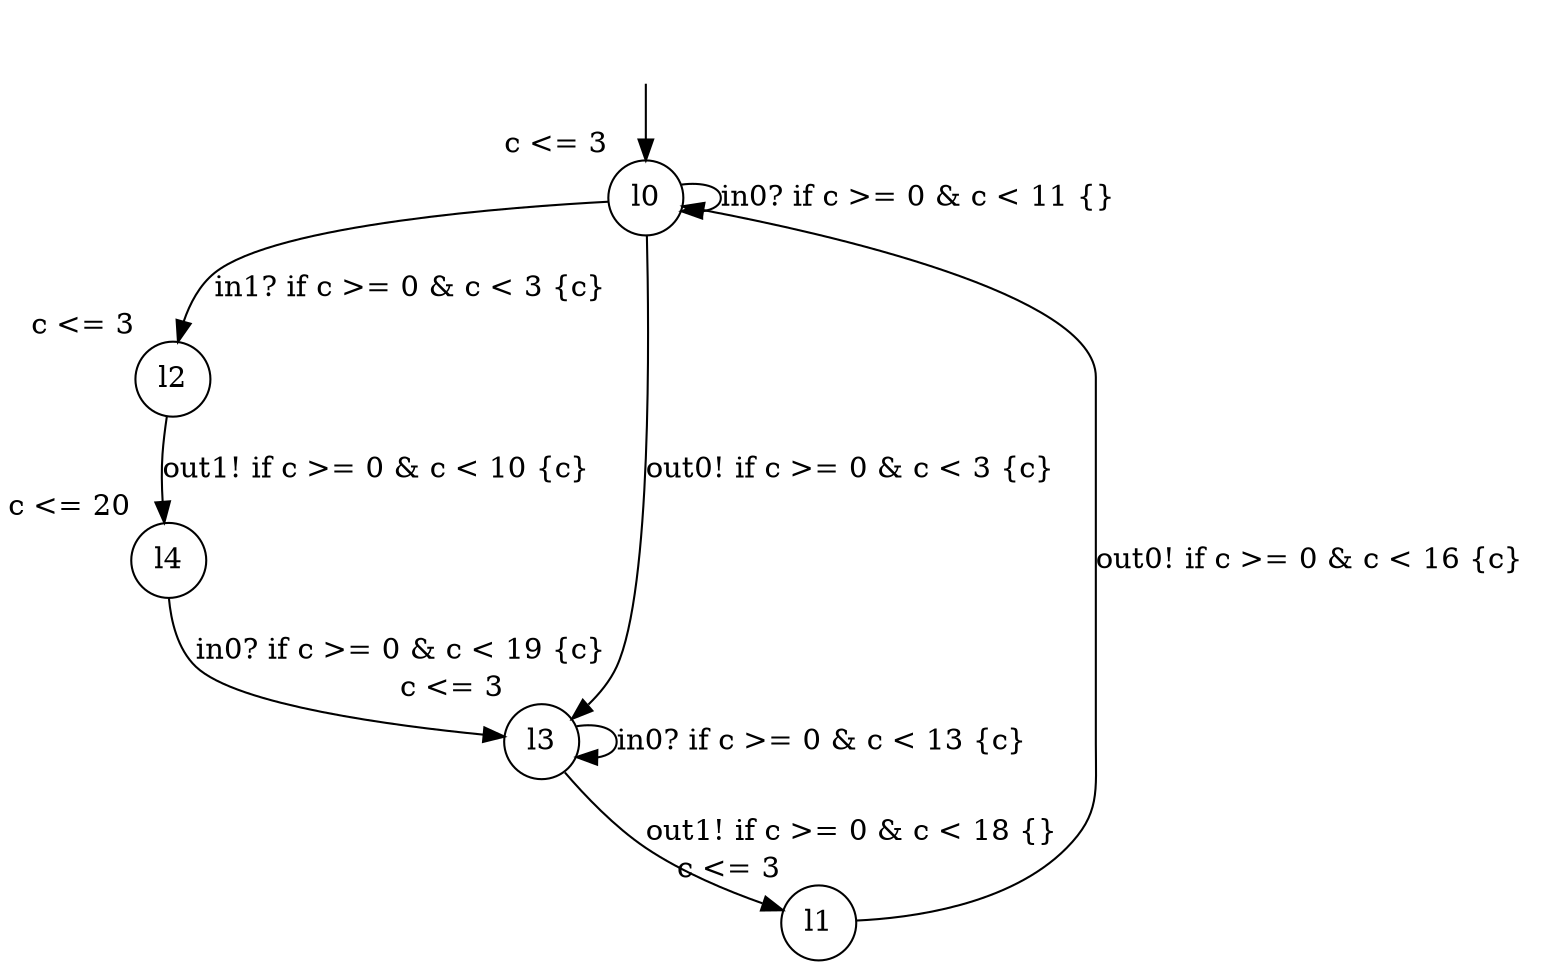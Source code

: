digraph g {
__start0 [label="" shape="none"];
l0 [shape="circle" margin=0 label="l0", xlabel="c <= 3"];
l1 [shape="circle" margin=0 label="l1", xlabel="c <= 3"];
l2 [shape="circle" margin=0 label="l2", xlabel="c <= 3"];
l3 [shape="circle" margin=0 label="l3", xlabel="c <= 3"];
l4 [shape="circle" margin=0 label="l4", xlabel="c <= 20"];
l0 -> l0 [label="in0? if c >= 0 & c < 11 {} "];
l0 -> l2 [label="in1? if c >= 0 & c < 3 {c} "];
l0 -> l3 [label="out0! if c >= 0 & c < 3 {c} "];
l1 -> l0 [label="out0! if c >= 0 & c < 16 {c} "];
l2 -> l4 [label="out1! if c >= 0 & c < 10 {c} "];
l3 -> l3 [label="in0? if c >= 0 & c < 13 {c} "];
l3 -> l1 [label="out1! if c >= 0 & c < 18 {} "];
l4 -> l3 [label="in0? if c >= 0 & c < 19 {c} "];
__start0 -> l0;
}
